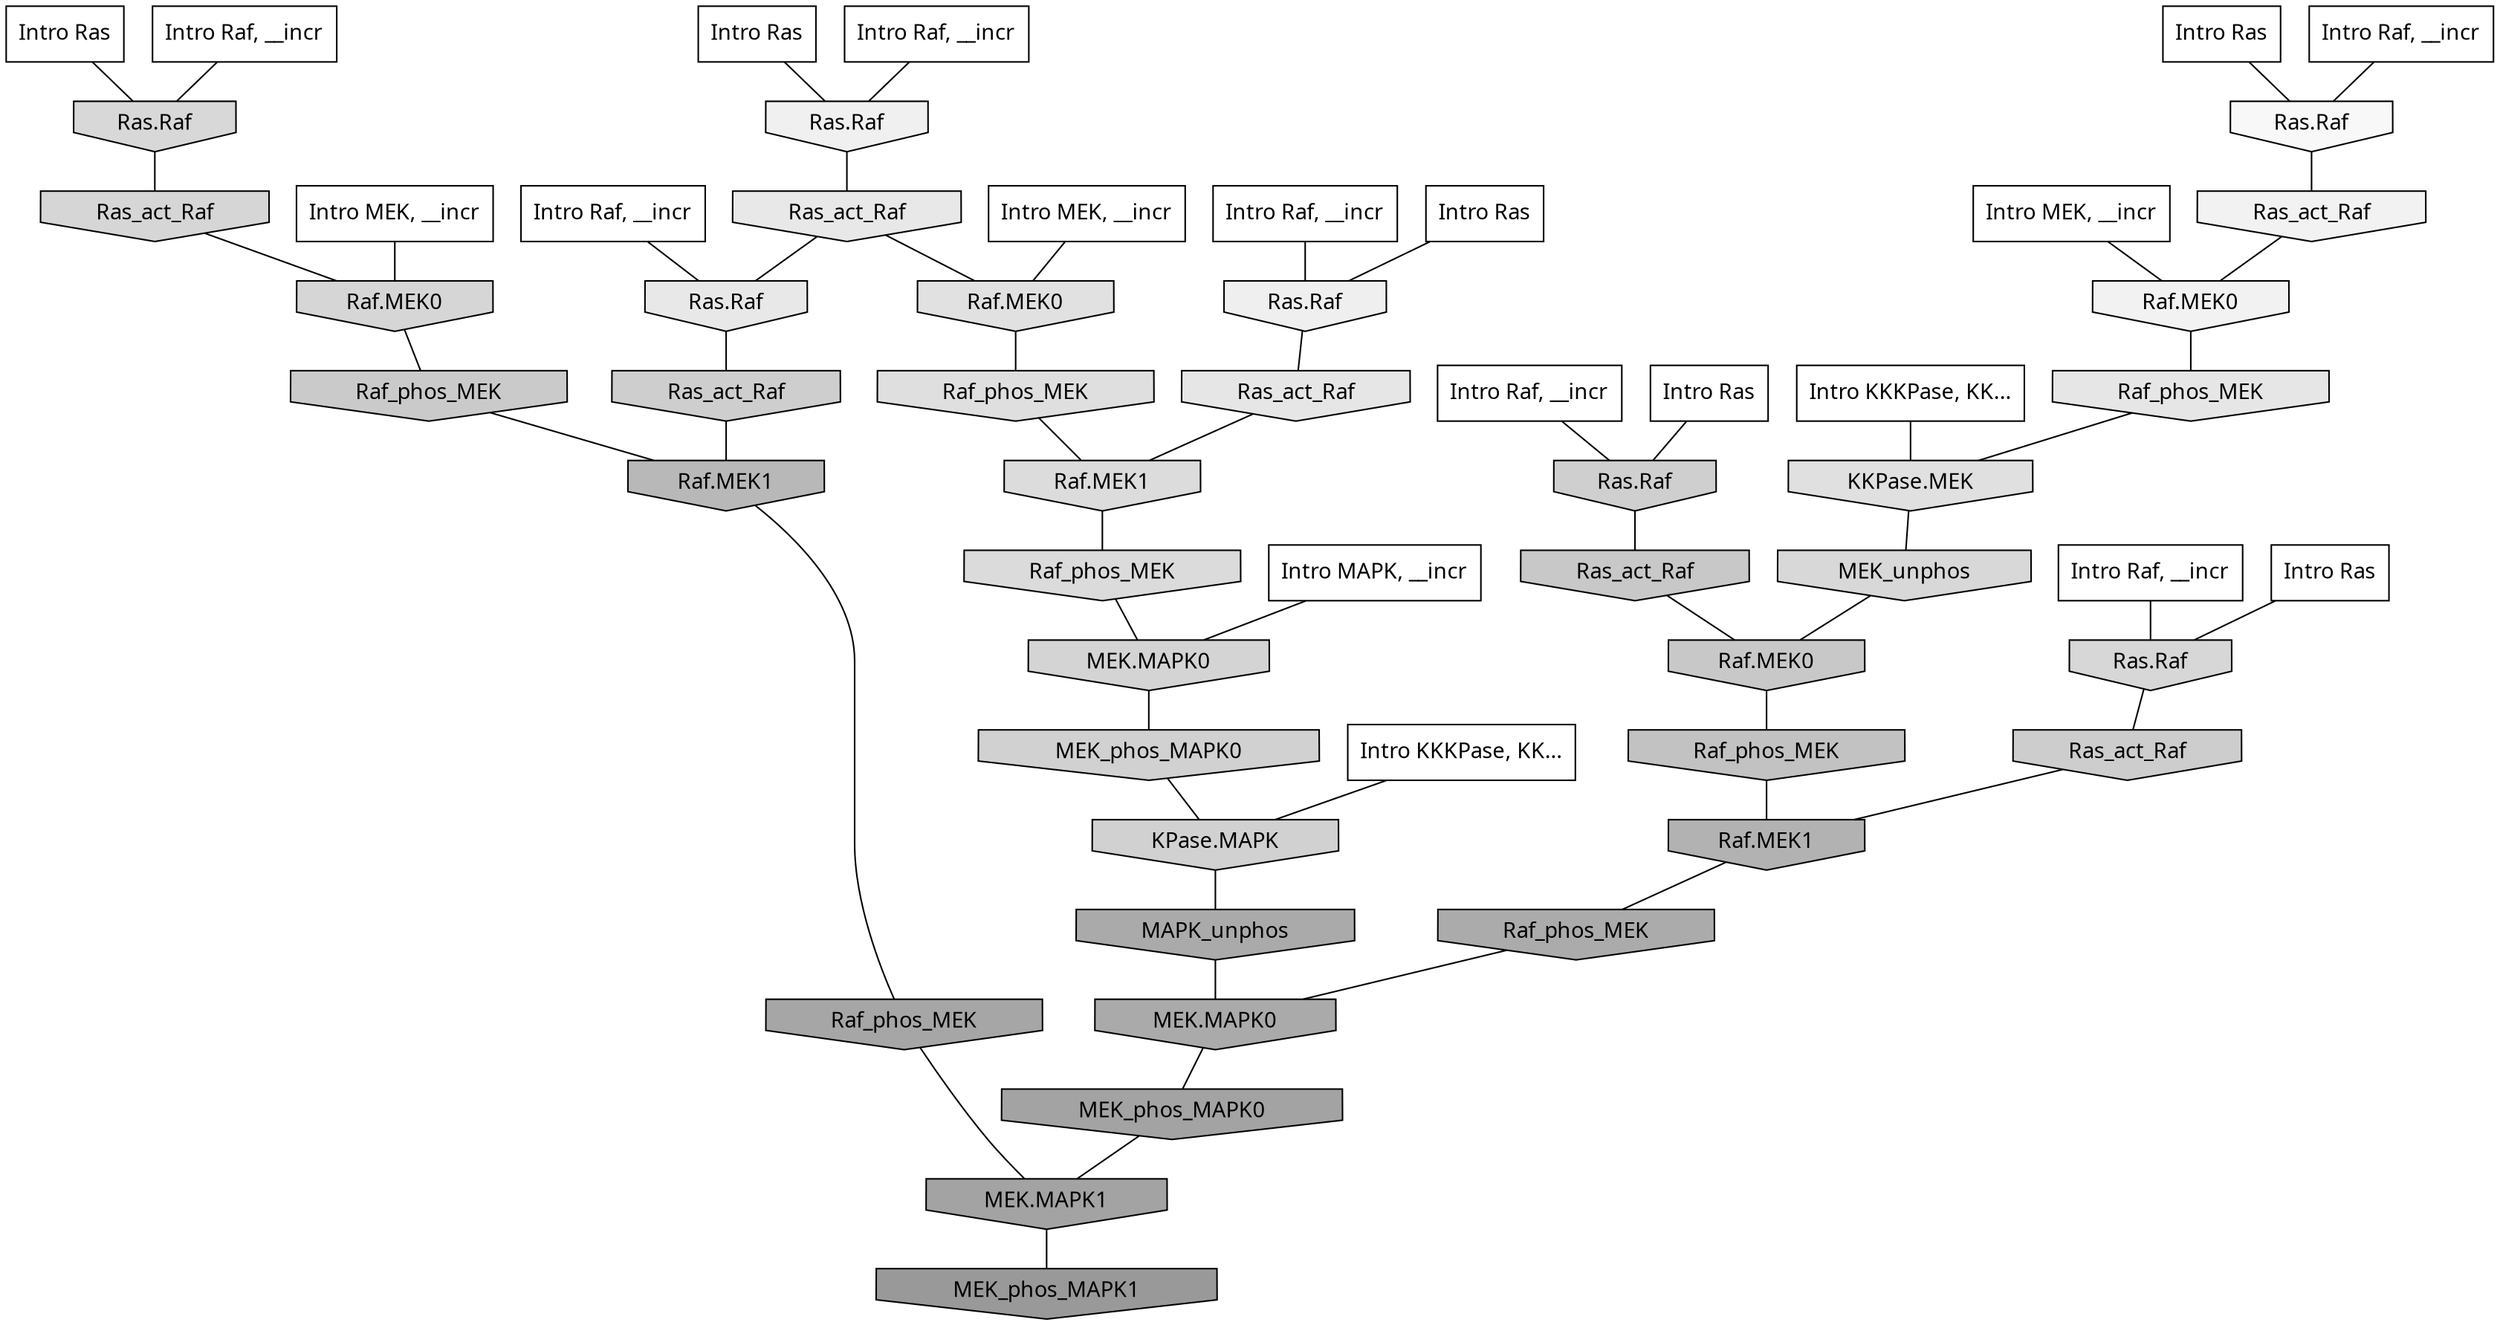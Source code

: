 digraph G{
  rankdir="TB";
  ranksep=0.30;
  node [fontname="CMU Serif"];
  edge [fontname="CMU Serif"];
  
  10 [label="Intro Ras", shape=rectangle, style=filled, fillcolor="0.000 0.000 1.000"]
  
  52 [label="Intro Ras", shape=rectangle, style=filled, fillcolor="0.000 0.000 1.000"]
  
  54 [label="Intro Ras", shape=rectangle, style=filled, fillcolor="0.000 0.000 1.000"]
  
  67 [label="Intro Ras", shape=rectangle, style=filled, fillcolor="0.000 0.000 1.000"]
  
  75 [label="Intro Ras", shape=rectangle, style=filled, fillcolor="0.000 0.000 1.000"]
  
  90 [label="Intro Ras", shape=rectangle, style=filled, fillcolor="0.000 0.000 1.000"]
  
  139 [label="Intro Raf, __incr", shape=rectangle, style=filled, fillcolor="0.000 0.000 1.000"]
  
  162 [label="Intro Raf, __incr", shape=rectangle, style=filled, fillcolor="0.000 0.000 1.000"]
  
  507 [label="Intro Raf, __incr", shape=rectangle, style=filled, fillcolor="0.000 0.000 1.000"]
  
  844 [label="Intro Raf, __incr", shape=rectangle, style=filled, fillcolor="0.000 0.000 1.000"]
  
  851 [label="Intro Raf, __incr", shape=rectangle, style=filled, fillcolor="0.000 0.000 1.000"]
  
  916 [label="Intro Raf, __incr", shape=rectangle, style=filled, fillcolor="0.000 0.000 1.000"]
  
  975 [label="Intro Raf, __incr", shape=rectangle, style=filled, fillcolor="0.000 0.000 1.000"]
  
  1112 [label="Intro MEK, __incr", shape=rectangle, style=filled, fillcolor="0.000 0.000 1.000"]
  
  1142 [label="Intro MEK, __incr", shape=rectangle, style=filled, fillcolor="0.000 0.000 1.000"]
  
  1431 [label="Intro MEK, __incr", shape=rectangle, style=filled, fillcolor="0.000 0.000 1.000"]
  
  2906 [label="Intro MAPK, __incr", shape=rectangle, style=filled, fillcolor="0.000 0.000 1.000"]
  
  3191 [label="Intro KKKPase, KK...", shape=rectangle, style=filled, fillcolor="0.000 0.000 1.000"]
  
  3197 [label="Intro KKKPase, KK...", shape=rectangle, style=filled, fillcolor="0.000 0.000 1.000"]
  
  3583 [label="Ras.Raf", shape=invhouse, style=filled, fillcolor="0.000 0.000 0.969"]
  
  3948 [label="Ras_act_Raf", shape=invhouse, style=filled, fillcolor="0.000 0.000 0.946"]
  
  3950 [label="Raf.MEK0", shape=invhouse, style=filled, fillcolor="0.000 0.000 0.946"]
  
  4086 [label="Ras.Raf", shape=invhouse, style=filled, fillcolor="0.000 0.000 0.940"]
  
  4195 [label="Ras.Raf", shape=invhouse, style=filled, fillcolor="0.000 0.000 0.934"]
  
  4693 [label="Ras_act_Raf", shape=invhouse, style=filled, fillcolor="0.000 0.000 0.909"]
  
  4696 [label="Ras.Raf", shape=invhouse, style=filled, fillcolor="0.000 0.000 0.909"]
  
  4915 [label="Ras_act_Raf", shape=invhouse, style=filled, fillcolor="0.000 0.000 0.899"]
  
  4922 [label="Raf_phos_MEK", shape=invhouse, style=filled, fillcolor="0.000 0.000 0.899"]
  
  5383 [label="Raf.MEK0", shape=invhouse, style=filled, fillcolor="0.000 0.000 0.880"]
  
  5429 [label="KKPase.MEK", shape=invhouse, style=filled, fillcolor="0.000 0.000 0.878"]
  
  5488 [label="Raf_phos_MEK", shape=invhouse, style=filled, fillcolor="0.000 0.000 0.874"]
  
  5729 [label="Raf.MEK1", shape=invhouse, style=filled, fillcolor="0.000 0.000 0.863"]
  
  5896 [label="Raf_phos_MEK", shape=invhouse, style=filled, fillcolor="0.000 0.000 0.858"]
  
  6142 [label="MEK_unphos", shape=invhouse, style=filled, fillcolor="0.000 0.000 0.847"]
  
  6257 [label="Ras.Raf", shape=invhouse, style=filled, fillcolor="0.000 0.000 0.844"]
  
  6378 [label="Ras.Raf", shape=invhouse, style=filled, fillcolor="0.000 0.000 0.840"]
  
  6459 [label="Ras_act_Raf", shape=invhouse, style=filled, fillcolor="0.000 0.000 0.837"]
  
  6464 [label="Raf.MEK0", shape=invhouse, style=filled, fillcolor="0.000 0.000 0.837"]
  
  6740 [label="MEK.MAPK0", shape=invhouse, style=filled, fillcolor="0.000 0.000 0.829"]
  
  7077 [label="MEK_phos_MAPK0", shape=invhouse, style=filled, fillcolor="0.000 0.000 0.820"]
  
  7184 [label="KPase.MAPK", shape=invhouse, style=filled, fillcolor="0.000 0.000 0.818"]
  
  7448 [label="Ras.Raf", shape=invhouse, style=filled, fillcolor="0.000 0.000 0.811"]
  
  7651 [label="Ras_act_Raf", shape=invhouse, style=filled, fillcolor="0.000 0.000 0.807"]
  
  7891 [label="Ras_act_Raf", shape=invhouse, style=filled, fillcolor="0.000 0.000 0.801"]
  
  8389 [label="Raf_phos_MEK", shape=invhouse, style=filled, fillcolor="0.000 0.000 0.790"]
  
  8610 [label="Ras_act_Raf", shape=invhouse, style=filled, fillcolor="0.000 0.000 0.785"]
  
  8612 [label="Raf.MEK0", shape=invhouse, style=filled, fillcolor="0.000 0.000 0.785"]
  
  10058 [label="Raf_phos_MEK", shape=invhouse, style=filled, fillcolor="0.000 0.000 0.758"]
  
  12606 [label="Raf.MEK1", shape=invhouse, style=filled, fillcolor="0.000 0.000 0.722"]
  
  14915 [label="Raf.MEK1", shape=invhouse, style=filled, fillcolor="0.000 0.000 0.697"]
  
  16735 [label="Raf_phos_MEK", shape=invhouse, style=filled, fillcolor="0.000 0.000 0.669"]
  
  16818 [label="MAPK_unphos", shape=invhouse, style=filled, fillcolor="0.000 0.000 0.667"]
  
  16820 [label="MEK.MAPK0", shape=invhouse, style=filled, fillcolor="0.000 0.000 0.667"]
  
  17547 [label="Raf_phos_MEK", shape=invhouse, style=filled, fillcolor="0.000 0.000 0.651"]
  
  18006 [label="MEK_phos_MAPK0", shape=invhouse, style=filled, fillcolor="0.000 0.000 0.637"]
  
  18007 [label="MEK.MAPK1", shape=invhouse, style=filled, fillcolor="0.000 0.000 0.637"]
  
  19174 [label="MEK_phos_MAPK1", shape=invhouse, style=filled, fillcolor="0.000 0.000 0.600"]
  
  
  18007 -> 19174 [dir=none, color="0.000 0.000 0.000"] 
  18006 -> 18007 [dir=none, color="0.000 0.000 0.000"] 
  17547 -> 18007 [dir=none, color="0.000 0.000 0.000"] 
  16820 -> 18006 [dir=none, color="0.000 0.000 0.000"] 
  16818 -> 16820 [dir=none, color="0.000 0.000 0.000"] 
  16735 -> 16820 [dir=none, color="0.000 0.000 0.000"] 
  14915 -> 16735 [dir=none, color="0.000 0.000 0.000"] 
  12606 -> 17547 [dir=none, color="0.000 0.000 0.000"] 
  10058 -> 14915 [dir=none, color="0.000 0.000 0.000"] 
  8612 -> 10058 [dir=none, color="0.000 0.000 0.000"] 
  8610 -> 8612 [dir=none, color="0.000 0.000 0.000"] 
  8389 -> 12606 [dir=none, color="0.000 0.000 0.000"] 
  7891 -> 14915 [dir=none, color="0.000 0.000 0.000"] 
  7651 -> 12606 [dir=none, color="0.000 0.000 0.000"] 
  7448 -> 8610 [dir=none, color="0.000 0.000 0.000"] 
  7184 -> 16818 [dir=none, color="0.000 0.000 0.000"] 
  7077 -> 7184 [dir=none, color="0.000 0.000 0.000"] 
  6740 -> 7077 [dir=none, color="0.000 0.000 0.000"] 
  6464 -> 8389 [dir=none, color="0.000 0.000 0.000"] 
  6459 -> 6464 [dir=none, color="0.000 0.000 0.000"] 
  6378 -> 7891 [dir=none, color="0.000 0.000 0.000"] 
  6257 -> 6459 [dir=none, color="0.000 0.000 0.000"] 
  6142 -> 8612 [dir=none, color="0.000 0.000 0.000"] 
  5896 -> 6740 [dir=none, color="0.000 0.000 0.000"] 
  5729 -> 5896 [dir=none, color="0.000 0.000 0.000"] 
  5488 -> 5729 [dir=none, color="0.000 0.000 0.000"] 
  5429 -> 6142 [dir=none, color="0.000 0.000 0.000"] 
  5383 -> 5488 [dir=none, color="0.000 0.000 0.000"] 
  4922 -> 5429 [dir=none, color="0.000 0.000 0.000"] 
  4915 -> 5729 [dir=none, color="0.000 0.000 0.000"] 
  4696 -> 7651 [dir=none, color="0.000 0.000 0.000"] 
  4693 -> 4696 [dir=none, color="0.000 0.000 0.000"] 
  4693 -> 5383 [dir=none, color="0.000 0.000 0.000"] 
  4195 -> 4915 [dir=none, color="0.000 0.000 0.000"] 
  4086 -> 4693 [dir=none, color="0.000 0.000 0.000"] 
  3950 -> 4922 [dir=none, color="0.000 0.000 0.000"] 
  3948 -> 3950 [dir=none, color="0.000 0.000 0.000"] 
  3583 -> 3948 [dir=none, color="0.000 0.000 0.000"] 
  3197 -> 7184 [dir=none, color="0.000 0.000 0.000"] 
  3191 -> 5429 [dir=none, color="0.000 0.000 0.000"] 
  2906 -> 6740 [dir=none, color="0.000 0.000 0.000"] 
  1431 -> 3950 [dir=none, color="0.000 0.000 0.000"] 
  1142 -> 5383 [dir=none, color="0.000 0.000 0.000"] 
  1112 -> 6464 [dir=none, color="0.000 0.000 0.000"] 
  975 -> 3583 [dir=none, color="0.000 0.000 0.000"] 
  916 -> 4195 [dir=none, color="0.000 0.000 0.000"] 
  851 -> 6378 [dir=none, color="0.000 0.000 0.000"] 
  844 -> 4696 [dir=none, color="0.000 0.000 0.000"] 
  507 -> 7448 [dir=none, color="0.000 0.000 0.000"] 
  162 -> 6257 [dir=none, color="0.000 0.000 0.000"] 
  139 -> 4086 [dir=none, color="0.000 0.000 0.000"] 
  90 -> 6257 [dir=none, color="0.000 0.000 0.000"] 
  75 -> 7448 [dir=none, color="0.000 0.000 0.000"] 
  67 -> 4086 [dir=none, color="0.000 0.000 0.000"] 
  54 -> 6378 [dir=none, color="0.000 0.000 0.000"] 
  52 -> 4195 [dir=none, color="0.000 0.000 0.000"] 
  10 -> 3583 [dir=none, color="0.000 0.000 0.000"] 
  
  }
